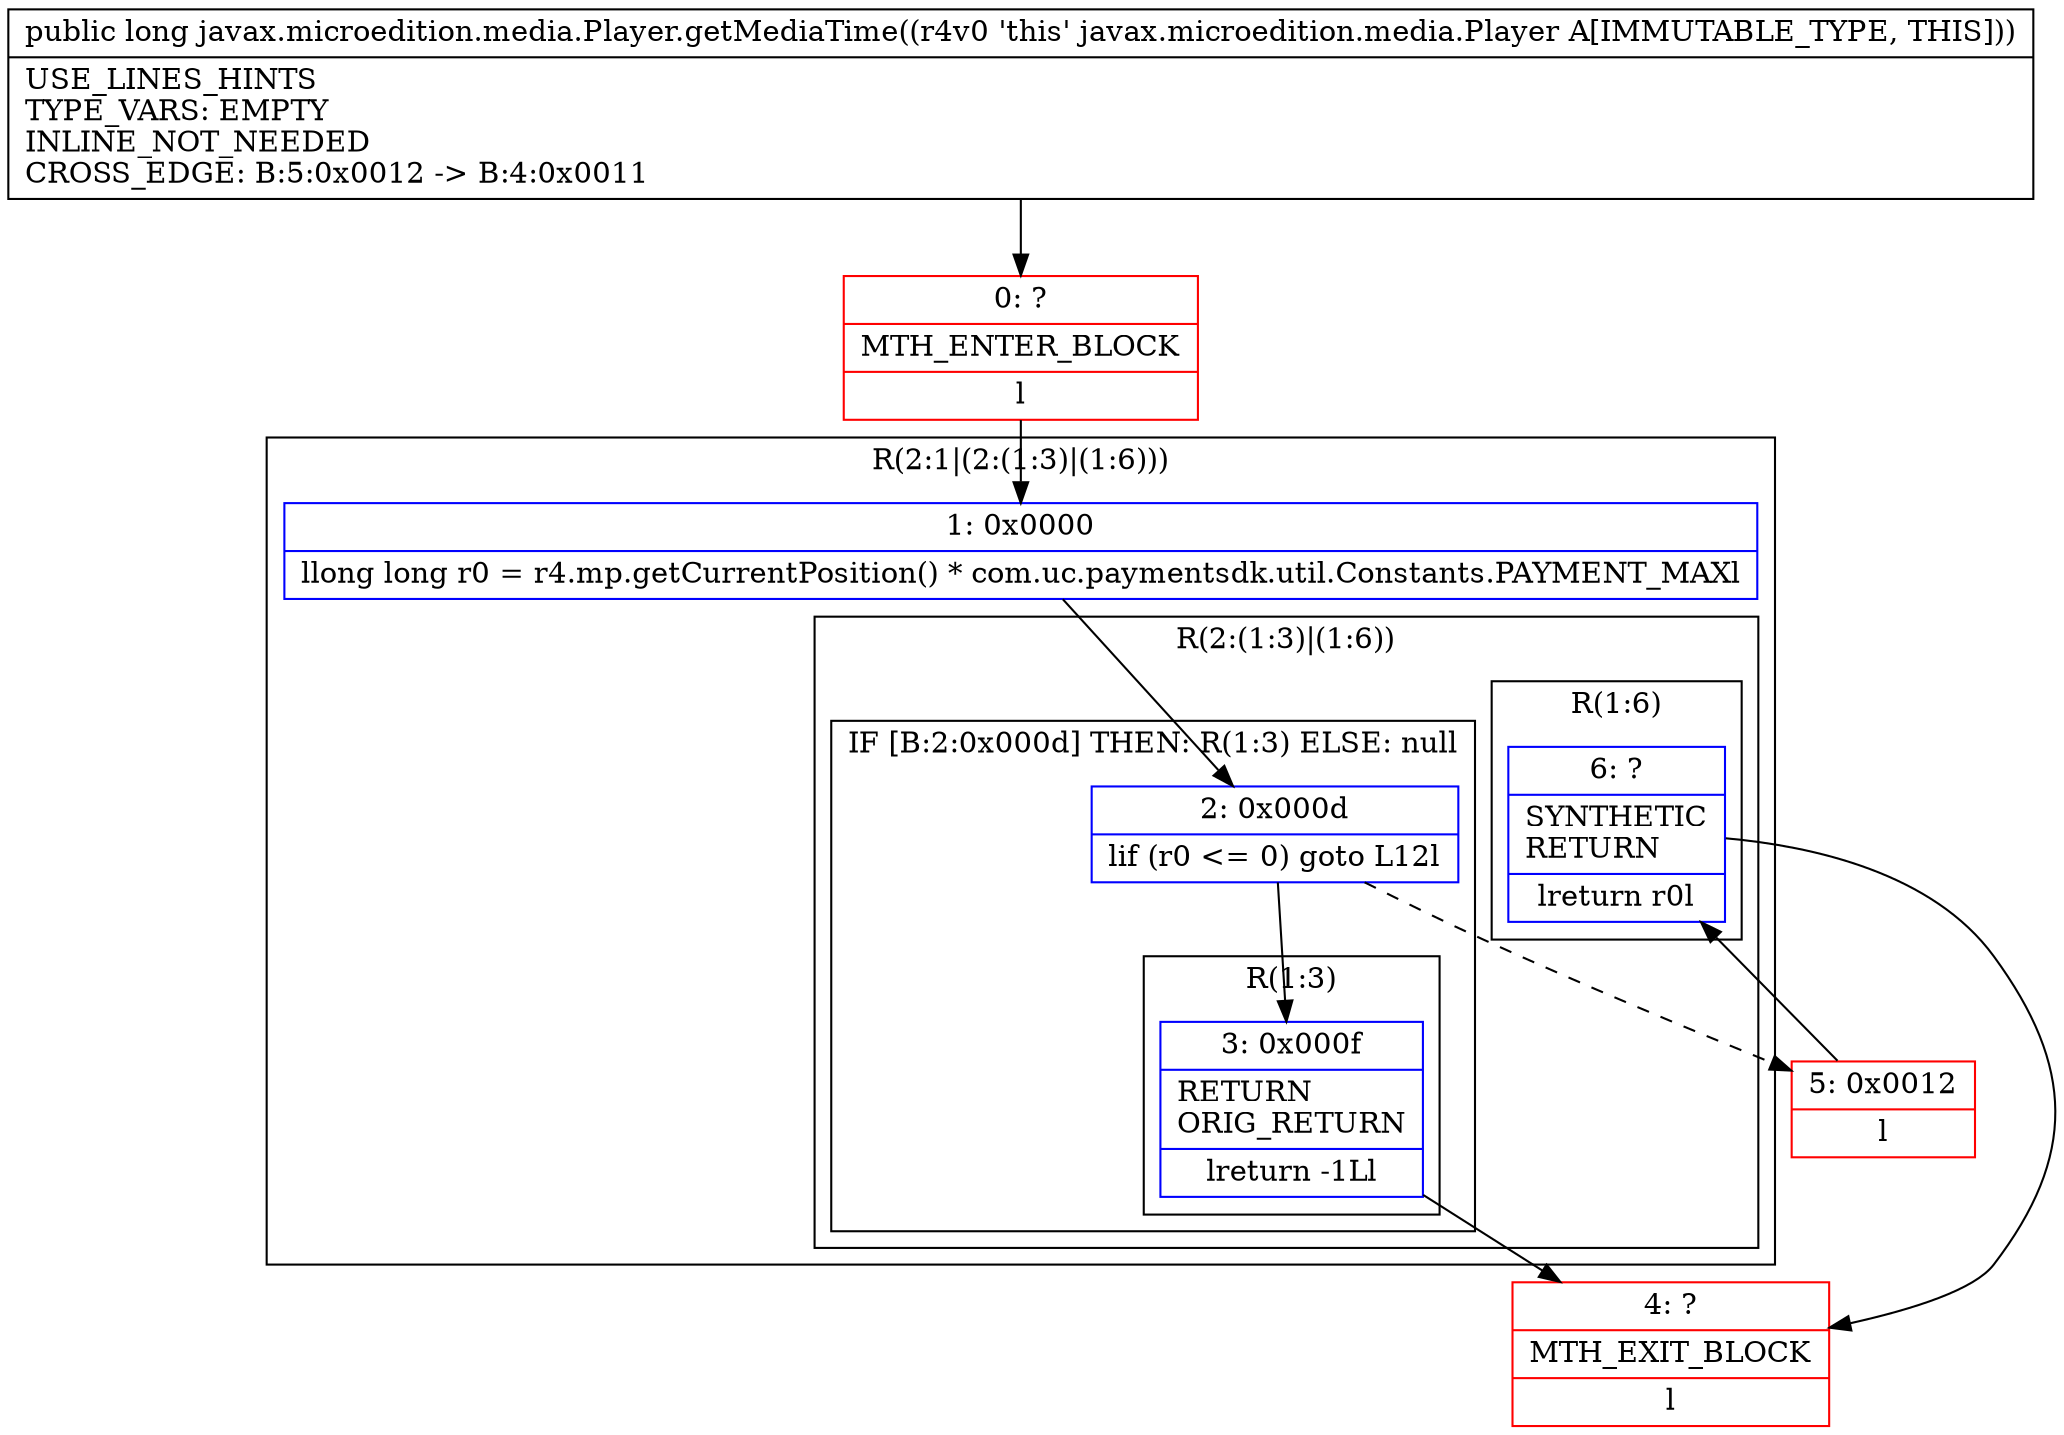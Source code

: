 digraph "CFG forjavax.microedition.media.Player.getMediaTime()J" {
subgraph cluster_Region_130446365 {
label = "R(2:1|(2:(1:3)|(1:6)))";
node [shape=record,color=blue];
Node_1 [shape=record,label="{1\:\ 0x0000|llong long r0 = r4.mp.getCurrentPosition() * com.uc.paymentsdk.util.Constants.PAYMENT_MAXl}"];
subgraph cluster_Region_470047624 {
label = "R(2:(1:3)|(1:6))";
node [shape=record,color=blue];
subgraph cluster_IfRegion_123119321 {
label = "IF [B:2:0x000d] THEN: R(1:3) ELSE: null";
node [shape=record,color=blue];
Node_2 [shape=record,label="{2\:\ 0x000d|lif (r0 \<= 0) goto L12l}"];
subgraph cluster_Region_313940999 {
label = "R(1:3)";
node [shape=record,color=blue];
Node_3 [shape=record,label="{3\:\ 0x000f|RETURN\lORIG_RETURN\l|lreturn \-1Ll}"];
}
}
subgraph cluster_Region_1020259367 {
label = "R(1:6)";
node [shape=record,color=blue];
Node_6 [shape=record,label="{6\:\ ?|SYNTHETIC\lRETURN\l|lreturn r0l}"];
}
}
}
Node_0 [shape=record,color=red,label="{0\:\ ?|MTH_ENTER_BLOCK\l|l}"];
Node_4 [shape=record,color=red,label="{4\:\ ?|MTH_EXIT_BLOCK\l|l}"];
Node_5 [shape=record,color=red,label="{5\:\ 0x0012|l}"];
MethodNode[shape=record,label="{public long javax.microedition.media.Player.getMediaTime((r4v0 'this' javax.microedition.media.Player A[IMMUTABLE_TYPE, THIS]))  | USE_LINES_HINTS\lTYPE_VARS: EMPTY\lINLINE_NOT_NEEDED\lCROSS_EDGE: B:5:0x0012 \-\> B:4:0x0011\l}"];
MethodNode -> Node_0;
Node_1 -> Node_2;
Node_2 -> Node_3;
Node_2 -> Node_5[style=dashed];
Node_3 -> Node_4;
Node_6 -> Node_4;
Node_0 -> Node_1;
Node_5 -> Node_6;
}

